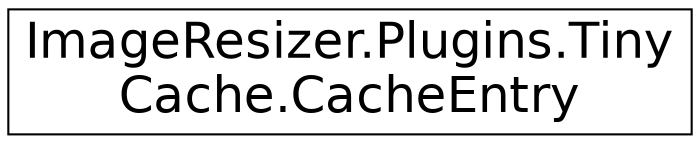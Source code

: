 digraph "Graphical Class Hierarchy"
{
  edge [fontname="Helvetica",fontsize="24",labelfontname="Helvetica",labelfontsize="24"];
  node [fontname="Helvetica",fontsize="24",shape=record];
  rankdir="LR";
  Node1 [label="ImageResizer.Plugins.Tiny\lCache.CacheEntry",height=0.2,width=0.4,color="black", fillcolor="white", style="filled",URL="$class_image_resizer_1_1_plugins_1_1_tiny_cache_1_1_cache_entry.html"];
}

